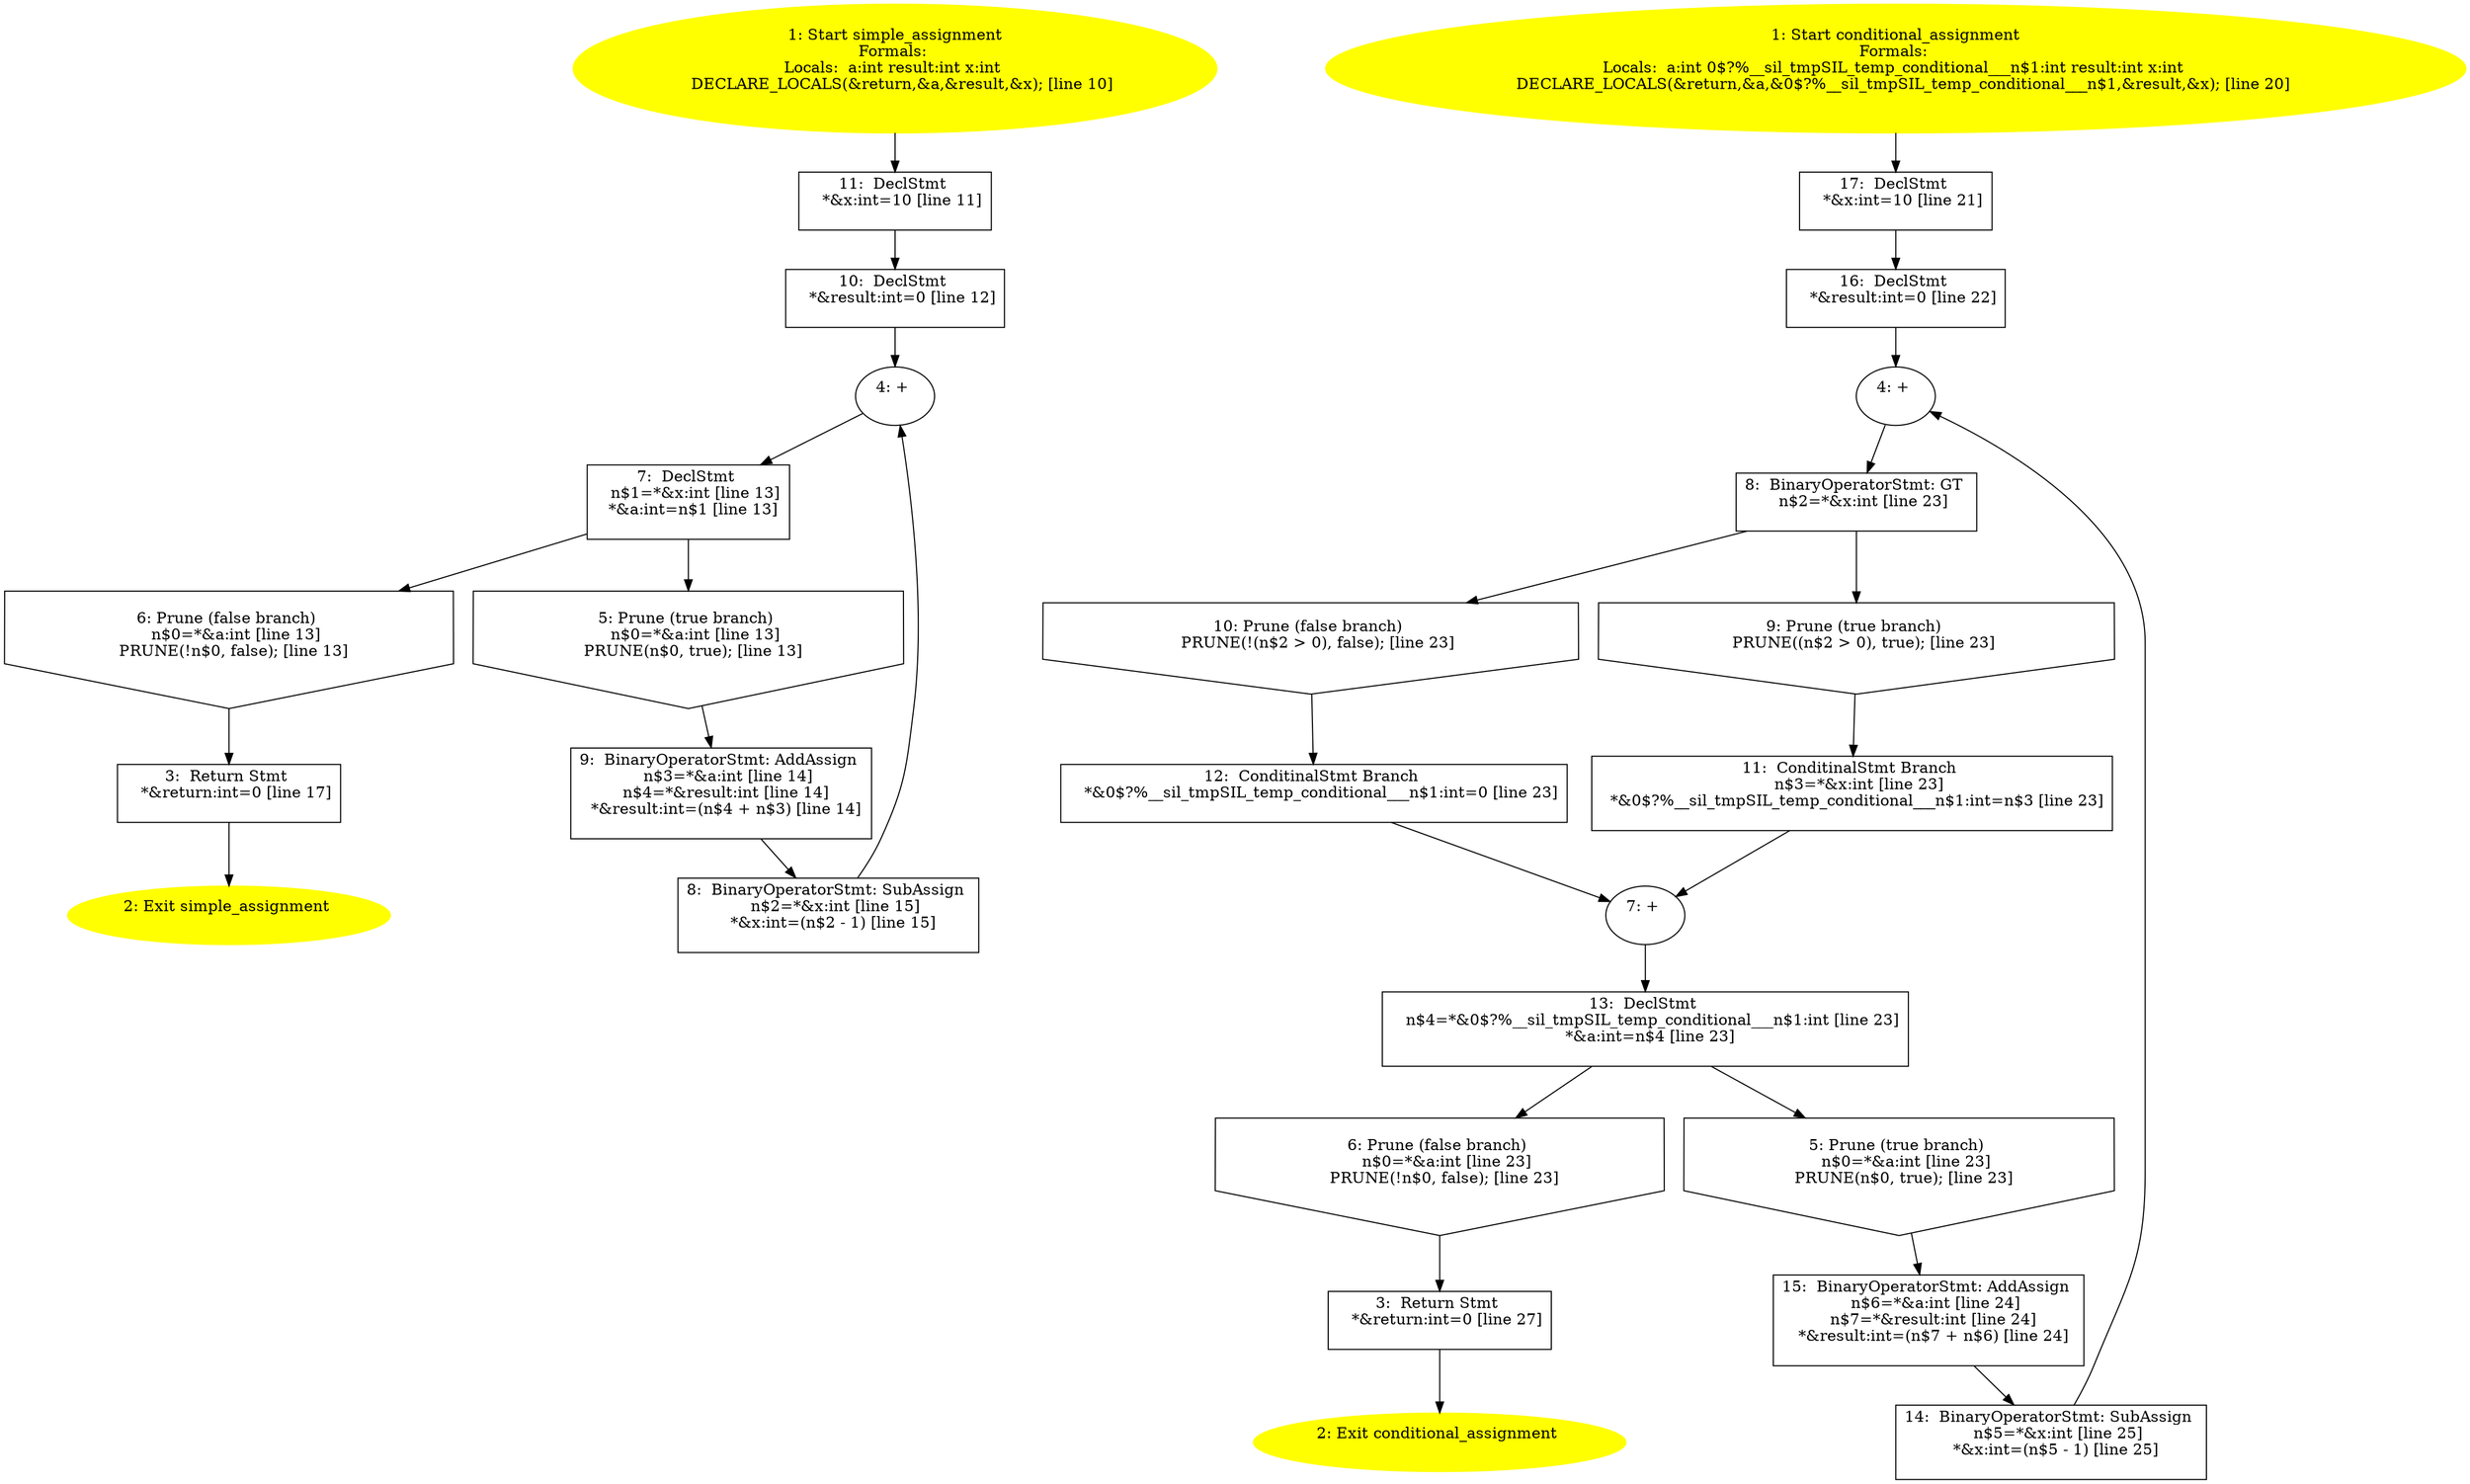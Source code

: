 /* @generated */
digraph iCFG {
"simple_assignment#_Z17simple_assignmentv.b5d2147289c7db2be3b27c47edd33d63_1" [label="1: Start simple_assignment\nFormals: \nLocals:  a:int result:int x:int \n   DECLARE_LOCALS(&return,&a,&result,&x); [line 10]\n " color=yellow style=filled]
	

	 "simple_assignment#_Z17simple_assignmentv.b5d2147289c7db2be3b27c47edd33d63_1" -> "simple_assignment#_Z17simple_assignmentv.b5d2147289c7db2be3b27c47edd33d63_11" ;
"simple_assignment#_Z17simple_assignmentv.b5d2147289c7db2be3b27c47edd33d63_2" [label="2: Exit simple_assignment \n  " color=yellow style=filled]
	

"simple_assignment#_Z17simple_assignmentv.b5d2147289c7db2be3b27c47edd33d63_3" [label="3:  Return Stmt \n   *&return:int=0 [line 17]\n " shape="box"]
	

	 "simple_assignment#_Z17simple_assignmentv.b5d2147289c7db2be3b27c47edd33d63_3" -> "simple_assignment#_Z17simple_assignmentv.b5d2147289c7db2be3b27c47edd33d63_2" ;
"simple_assignment#_Z17simple_assignmentv.b5d2147289c7db2be3b27c47edd33d63_4" [label="4: + \n  " ]
	

	 "simple_assignment#_Z17simple_assignmentv.b5d2147289c7db2be3b27c47edd33d63_4" -> "simple_assignment#_Z17simple_assignmentv.b5d2147289c7db2be3b27c47edd33d63_7" ;
"simple_assignment#_Z17simple_assignmentv.b5d2147289c7db2be3b27c47edd33d63_5" [label="5: Prune (true branch) \n   n$0=*&a:int [line 13]\n  PRUNE(n$0, true); [line 13]\n " shape="invhouse"]
	

	 "simple_assignment#_Z17simple_assignmentv.b5d2147289c7db2be3b27c47edd33d63_5" -> "simple_assignment#_Z17simple_assignmentv.b5d2147289c7db2be3b27c47edd33d63_9" ;
"simple_assignment#_Z17simple_assignmentv.b5d2147289c7db2be3b27c47edd33d63_6" [label="6: Prune (false branch) \n   n$0=*&a:int [line 13]\n  PRUNE(!n$0, false); [line 13]\n " shape="invhouse"]
	

	 "simple_assignment#_Z17simple_assignmentv.b5d2147289c7db2be3b27c47edd33d63_6" -> "simple_assignment#_Z17simple_assignmentv.b5d2147289c7db2be3b27c47edd33d63_3" ;
"simple_assignment#_Z17simple_assignmentv.b5d2147289c7db2be3b27c47edd33d63_7" [label="7:  DeclStmt \n   n$1=*&x:int [line 13]\n  *&a:int=n$1 [line 13]\n " shape="box"]
	

	 "simple_assignment#_Z17simple_assignmentv.b5d2147289c7db2be3b27c47edd33d63_7" -> "simple_assignment#_Z17simple_assignmentv.b5d2147289c7db2be3b27c47edd33d63_5" ;
	 "simple_assignment#_Z17simple_assignmentv.b5d2147289c7db2be3b27c47edd33d63_7" -> "simple_assignment#_Z17simple_assignmentv.b5d2147289c7db2be3b27c47edd33d63_6" ;
"simple_assignment#_Z17simple_assignmentv.b5d2147289c7db2be3b27c47edd33d63_8" [label="8:  BinaryOperatorStmt: SubAssign \n   n$2=*&x:int [line 15]\n  *&x:int=(n$2 - 1) [line 15]\n " shape="box"]
	

	 "simple_assignment#_Z17simple_assignmentv.b5d2147289c7db2be3b27c47edd33d63_8" -> "simple_assignment#_Z17simple_assignmentv.b5d2147289c7db2be3b27c47edd33d63_4" ;
"simple_assignment#_Z17simple_assignmentv.b5d2147289c7db2be3b27c47edd33d63_9" [label="9:  BinaryOperatorStmt: AddAssign \n   n$3=*&a:int [line 14]\n  n$4=*&result:int [line 14]\n  *&result:int=(n$4 + n$3) [line 14]\n " shape="box"]
	

	 "simple_assignment#_Z17simple_assignmentv.b5d2147289c7db2be3b27c47edd33d63_9" -> "simple_assignment#_Z17simple_assignmentv.b5d2147289c7db2be3b27c47edd33d63_8" ;
"simple_assignment#_Z17simple_assignmentv.b5d2147289c7db2be3b27c47edd33d63_10" [label="10:  DeclStmt \n   *&result:int=0 [line 12]\n " shape="box"]
	

	 "simple_assignment#_Z17simple_assignmentv.b5d2147289c7db2be3b27c47edd33d63_10" -> "simple_assignment#_Z17simple_assignmentv.b5d2147289c7db2be3b27c47edd33d63_4" ;
"simple_assignment#_Z17simple_assignmentv.b5d2147289c7db2be3b27c47edd33d63_11" [label="11:  DeclStmt \n   *&x:int=10 [line 11]\n " shape="box"]
	

	 "simple_assignment#_Z17simple_assignmentv.b5d2147289c7db2be3b27c47edd33d63_11" -> "simple_assignment#_Z17simple_assignmentv.b5d2147289c7db2be3b27c47edd33d63_10" ;
"conditional_assignment#_Z22conditional_assignmentv.1d3113923ffcc39af82bb9111373c02f_1" [label="1: Start conditional_assignment\nFormals: \nLocals:  a:int 0$?%__sil_tmpSIL_temp_conditional___n$1:int result:int x:int \n   DECLARE_LOCALS(&return,&a,&0$?%__sil_tmpSIL_temp_conditional___n$1,&result,&x); [line 20]\n " color=yellow style=filled]
	

	 "conditional_assignment#_Z22conditional_assignmentv.1d3113923ffcc39af82bb9111373c02f_1" -> "conditional_assignment#_Z22conditional_assignmentv.1d3113923ffcc39af82bb9111373c02f_17" ;
"conditional_assignment#_Z22conditional_assignmentv.1d3113923ffcc39af82bb9111373c02f_2" [label="2: Exit conditional_assignment \n  " color=yellow style=filled]
	

"conditional_assignment#_Z22conditional_assignmentv.1d3113923ffcc39af82bb9111373c02f_3" [label="3:  Return Stmt \n   *&return:int=0 [line 27]\n " shape="box"]
	

	 "conditional_assignment#_Z22conditional_assignmentv.1d3113923ffcc39af82bb9111373c02f_3" -> "conditional_assignment#_Z22conditional_assignmentv.1d3113923ffcc39af82bb9111373c02f_2" ;
"conditional_assignment#_Z22conditional_assignmentv.1d3113923ffcc39af82bb9111373c02f_4" [label="4: + \n  " ]
	

	 "conditional_assignment#_Z22conditional_assignmentv.1d3113923ffcc39af82bb9111373c02f_4" -> "conditional_assignment#_Z22conditional_assignmentv.1d3113923ffcc39af82bb9111373c02f_8" ;
"conditional_assignment#_Z22conditional_assignmentv.1d3113923ffcc39af82bb9111373c02f_5" [label="5: Prune (true branch) \n   n$0=*&a:int [line 23]\n  PRUNE(n$0, true); [line 23]\n " shape="invhouse"]
	

	 "conditional_assignment#_Z22conditional_assignmentv.1d3113923ffcc39af82bb9111373c02f_5" -> "conditional_assignment#_Z22conditional_assignmentv.1d3113923ffcc39af82bb9111373c02f_15" ;
"conditional_assignment#_Z22conditional_assignmentv.1d3113923ffcc39af82bb9111373c02f_6" [label="6: Prune (false branch) \n   n$0=*&a:int [line 23]\n  PRUNE(!n$0, false); [line 23]\n " shape="invhouse"]
	

	 "conditional_assignment#_Z22conditional_assignmentv.1d3113923ffcc39af82bb9111373c02f_6" -> "conditional_assignment#_Z22conditional_assignmentv.1d3113923ffcc39af82bb9111373c02f_3" ;
"conditional_assignment#_Z22conditional_assignmentv.1d3113923ffcc39af82bb9111373c02f_7" [label="7: + \n  " ]
	

	 "conditional_assignment#_Z22conditional_assignmentv.1d3113923ffcc39af82bb9111373c02f_7" -> "conditional_assignment#_Z22conditional_assignmentv.1d3113923ffcc39af82bb9111373c02f_13" ;
"conditional_assignment#_Z22conditional_assignmentv.1d3113923ffcc39af82bb9111373c02f_8" [label="8:  BinaryOperatorStmt: GT \n   n$2=*&x:int [line 23]\n " shape="box"]
	

	 "conditional_assignment#_Z22conditional_assignmentv.1d3113923ffcc39af82bb9111373c02f_8" -> "conditional_assignment#_Z22conditional_assignmentv.1d3113923ffcc39af82bb9111373c02f_9" ;
	 "conditional_assignment#_Z22conditional_assignmentv.1d3113923ffcc39af82bb9111373c02f_8" -> "conditional_assignment#_Z22conditional_assignmentv.1d3113923ffcc39af82bb9111373c02f_10" ;
"conditional_assignment#_Z22conditional_assignmentv.1d3113923ffcc39af82bb9111373c02f_9" [label="9: Prune (true branch) \n   PRUNE((n$2 > 0), true); [line 23]\n " shape="invhouse"]
	

	 "conditional_assignment#_Z22conditional_assignmentv.1d3113923ffcc39af82bb9111373c02f_9" -> "conditional_assignment#_Z22conditional_assignmentv.1d3113923ffcc39af82bb9111373c02f_11" ;
"conditional_assignment#_Z22conditional_assignmentv.1d3113923ffcc39af82bb9111373c02f_10" [label="10: Prune (false branch) \n   PRUNE(!(n$2 > 0), false); [line 23]\n " shape="invhouse"]
	

	 "conditional_assignment#_Z22conditional_assignmentv.1d3113923ffcc39af82bb9111373c02f_10" -> "conditional_assignment#_Z22conditional_assignmentv.1d3113923ffcc39af82bb9111373c02f_12" ;
"conditional_assignment#_Z22conditional_assignmentv.1d3113923ffcc39af82bb9111373c02f_11" [label="11:  ConditinalStmt Branch \n   n$3=*&x:int [line 23]\n  *&0$?%__sil_tmpSIL_temp_conditional___n$1:int=n$3 [line 23]\n " shape="box"]
	

	 "conditional_assignment#_Z22conditional_assignmentv.1d3113923ffcc39af82bb9111373c02f_11" -> "conditional_assignment#_Z22conditional_assignmentv.1d3113923ffcc39af82bb9111373c02f_7" ;
"conditional_assignment#_Z22conditional_assignmentv.1d3113923ffcc39af82bb9111373c02f_12" [label="12:  ConditinalStmt Branch \n   *&0$?%__sil_tmpSIL_temp_conditional___n$1:int=0 [line 23]\n " shape="box"]
	

	 "conditional_assignment#_Z22conditional_assignmentv.1d3113923ffcc39af82bb9111373c02f_12" -> "conditional_assignment#_Z22conditional_assignmentv.1d3113923ffcc39af82bb9111373c02f_7" ;
"conditional_assignment#_Z22conditional_assignmentv.1d3113923ffcc39af82bb9111373c02f_13" [label="13:  DeclStmt \n   n$4=*&0$?%__sil_tmpSIL_temp_conditional___n$1:int [line 23]\n  *&a:int=n$4 [line 23]\n " shape="box"]
	

	 "conditional_assignment#_Z22conditional_assignmentv.1d3113923ffcc39af82bb9111373c02f_13" -> "conditional_assignment#_Z22conditional_assignmentv.1d3113923ffcc39af82bb9111373c02f_5" ;
	 "conditional_assignment#_Z22conditional_assignmentv.1d3113923ffcc39af82bb9111373c02f_13" -> "conditional_assignment#_Z22conditional_assignmentv.1d3113923ffcc39af82bb9111373c02f_6" ;
"conditional_assignment#_Z22conditional_assignmentv.1d3113923ffcc39af82bb9111373c02f_14" [label="14:  BinaryOperatorStmt: SubAssign \n   n$5=*&x:int [line 25]\n  *&x:int=(n$5 - 1) [line 25]\n " shape="box"]
	

	 "conditional_assignment#_Z22conditional_assignmentv.1d3113923ffcc39af82bb9111373c02f_14" -> "conditional_assignment#_Z22conditional_assignmentv.1d3113923ffcc39af82bb9111373c02f_4" ;
"conditional_assignment#_Z22conditional_assignmentv.1d3113923ffcc39af82bb9111373c02f_15" [label="15:  BinaryOperatorStmt: AddAssign \n   n$6=*&a:int [line 24]\n  n$7=*&result:int [line 24]\n  *&result:int=(n$7 + n$6) [line 24]\n " shape="box"]
	

	 "conditional_assignment#_Z22conditional_assignmentv.1d3113923ffcc39af82bb9111373c02f_15" -> "conditional_assignment#_Z22conditional_assignmentv.1d3113923ffcc39af82bb9111373c02f_14" ;
"conditional_assignment#_Z22conditional_assignmentv.1d3113923ffcc39af82bb9111373c02f_16" [label="16:  DeclStmt \n   *&result:int=0 [line 22]\n " shape="box"]
	

	 "conditional_assignment#_Z22conditional_assignmentv.1d3113923ffcc39af82bb9111373c02f_16" -> "conditional_assignment#_Z22conditional_assignmentv.1d3113923ffcc39af82bb9111373c02f_4" ;
"conditional_assignment#_Z22conditional_assignmentv.1d3113923ffcc39af82bb9111373c02f_17" [label="17:  DeclStmt \n   *&x:int=10 [line 21]\n " shape="box"]
	

	 "conditional_assignment#_Z22conditional_assignmentv.1d3113923ffcc39af82bb9111373c02f_17" -> "conditional_assignment#_Z22conditional_assignmentv.1d3113923ffcc39af82bb9111373c02f_16" ;
}
